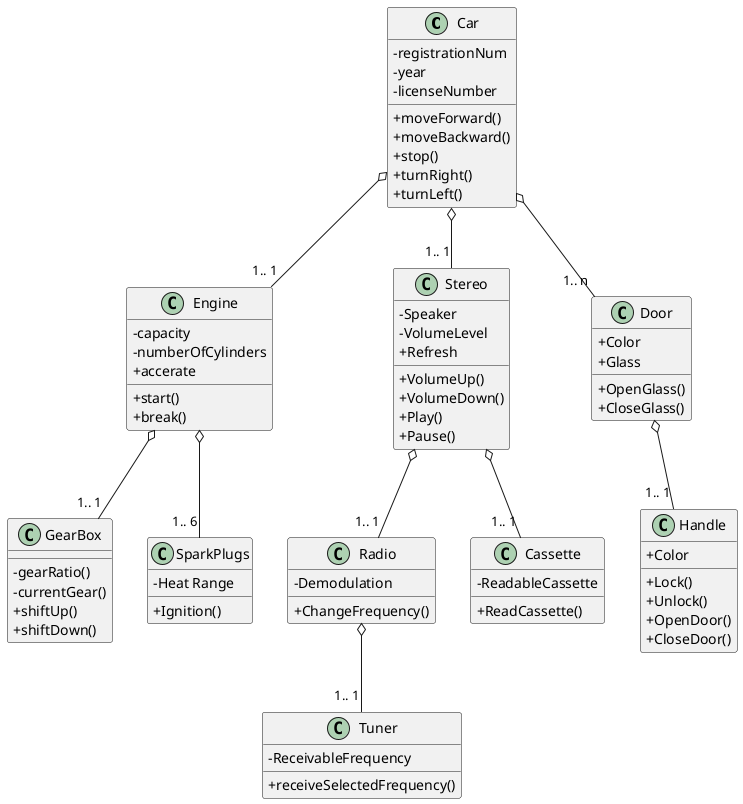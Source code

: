 @startuml car
skinparam ClassAttributeIconSize 0
class Car{
	-registrationNum
	-year 
	-licenseNumber
    +moveForward()
    +moveBackward()
    +stop()
    +turnRight()
    +turnLeft()
}

class Engine{
    -capacity
	-numberOfCylinders 
    +start()
    +break()
	+accerate
}

class Stereo{
    -Speaker
    -VolumeLevel
    +VolumeUp()
    +VolumeDown()
    +Play()
    +Pause()
	+Refresh
	
}

class Door{
    + Color
    + Glass
    + OpenGlass()
    + CloseGlass()
}

class GearBox{
    -gearRatio()
    -currentGear()
    +shiftUp()
    +shiftDown()
}

class SparkPlugs{
    - Heat Range
    + Ignition()
}

class Radio{
    - Demodulation
    + ChangeFrequency()
}

class Cassette{
    - ReadableCassette
    + ReadCassette()
}

class Handle{
    + Color
    + Lock()
    + Unlock()
    + OpenDoor()
    + CloseDoor()
}

class Tuner{
    - ReceivableFrequency
    + receiveSelectedFrequency()
}

Car o-- "1.. 1"Engine
Car o-- "1.. 1"Stereo
Car o-- "1.. n"Door

Engine o-- "1.. 1"GearBox
Engine o-- "1.. 6"SparkPlugs

Stereo o-- "1.. 1"Radio
Stereo o-- "1.. 1"Cassette

Door o-- "1.. 1"Handle

Radio o-- "1.. 1"Tuner

@enduml